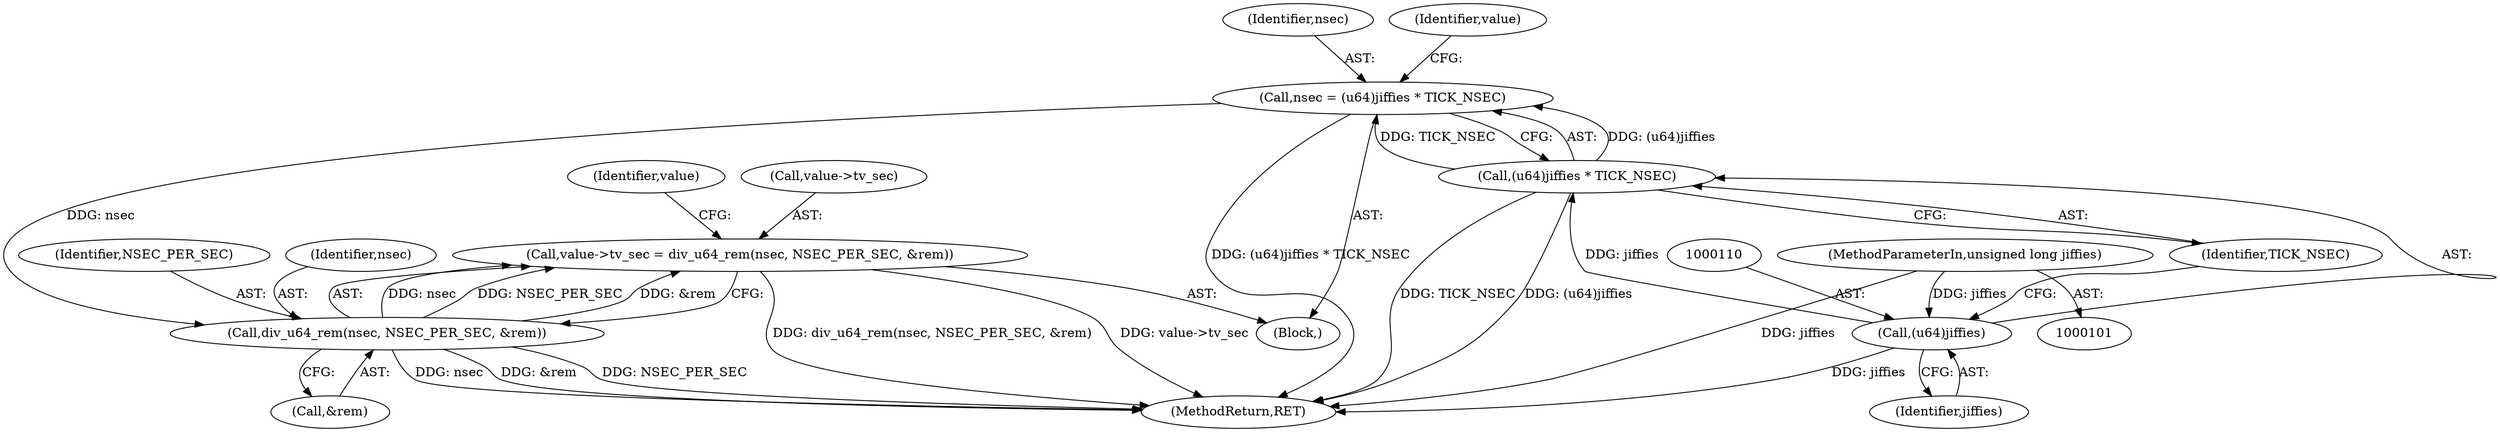 digraph "0_linux_f8bd2258e2d520dff28c855658bd24bdafb5102d@pointer" {
"1000114" [label="(Call,value->tv_sec = div_u64_rem(nsec, NSEC_PER_SEC, &rem))"];
"1000118" [label="(Call,div_u64_rem(nsec, NSEC_PER_SEC, &rem))"];
"1000106" [label="(Call,nsec = (u64)jiffies * TICK_NSEC)"];
"1000108" [label="(Call,(u64)jiffies * TICK_NSEC)"];
"1000109" [label="(Call,(u64)jiffies)"];
"1000102" [label="(MethodParameterIn,unsigned long jiffies)"];
"1000115" [label="(Call,value->tv_sec)"];
"1000104" [label="(Block,)"];
"1000114" [label="(Call,value->tv_sec = div_u64_rem(nsec, NSEC_PER_SEC, &rem))"];
"1000107" [label="(Identifier,nsec)"];
"1000109" [label="(Call,(u64)jiffies)"];
"1000125" [label="(Identifier,value)"];
"1000111" [label="(Identifier,jiffies)"];
"1000112" [label="(Identifier,TICK_NSEC)"];
"1000120" [label="(Identifier,NSEC_PER_SEC)"];
"1000106" [label="(Call,nsec = (u64)jiffies * TICK_NSEC)"];
"1000119" [label="(Identifier,nsec)"];
"1000118" [label="(Call,div_u64_rem(nsec, NSEC_PER_SEC, &rem))"];
"1000121" [label="(Call,&rem)"];
"1000102" [label="(MethodParameterIn,unsigned long jiffies)"];
"1000108" [label="(Call,(u64)jiffies * TICK_NSEC)"];
"1000116" [label="(Identifier,value)"];
"1000130" [label="(MethodReturn,RET)"];
"1000114" -> "1000104"  [label="AST: "];
"1000114" -> "1000118"  [label="CFG: "];
"1000115" -> "1000114"  [label="AST: "];
"1000118" -> "1000114"  [label="AST: "];
"1000125" -> "1000114"  [label="CFG: "];
"1000114" -> "1000130"  [label="DDG: div_u64_rem(nsec, NSEC_PER_SEC, &rem)"];
"1000114" -> "1000130"  [label="DDG: value->tv_sec"];
"1000118" -> "1000114"  [label="DDG: nsec"];
"1000118" -> "1000114"  [label="DDG: NSEC_PER_SEC"];
"1000118" -> "1000114"  [label="DDG: &rem"];
"1000118" -> "1000121"  [label="CFG: "];
"1000119" -> "1000118"  [label="AST: "];
"1000120" -> "1000118"  [label="AST: "];
"1000121" -> "1000118"  [label="AST: "];
"1000118" -> "1000130"  [label="DDG: NSEC_PER_SEC"];
"1000118" -> "1000130"  [label="DDG: nsec"];
"1000118" -> "1000130"  [label="DDG: &rem"];
"1000106" -> "1000118"  [label="DDG: nsec"];
"1000106" -> "1000104"  [label="AST: "];
"1000106" -> "1000108"  [label="CFG: "];
"1000107" -> "1000106"  [label="AST: "];
"1000108" -> "1000106"  [label="AST: "];
"1000116" -> "1000106"  [label="CFG: "];
"1000106" -> "1000130"  [label="DDG: (u64)jiffies * TICK_NSEC"];
"1000108" -> "1000106"  [label="DDG: (u64)jiffies"];
"1000108" -> "1000106"  [label="DDG: TICK_NSEC"];
"1000108" -> "1000112"  [label="CFG: "];
"1000109" -> "1000108"  [label="AST: "];
"1000112" -> "1000108"  [label="AST: "];
"1000108" -> "1000130"  [label="DDG: TICK_NSEC"];
"1000108" -> "1000130"  [label="DDG: (u64)jiffies"];
"1000109" -> "1000108"  [label="DDG: jiffies"];
"1000109" -> "1000111"  [label="CFG: "];
"1000110" -> "1000109"  [label="AST: "];
"1000111" -> "1000109"  [label="AST: "];
"1000112" -> "1000109"  [label="CFG: "];
"1000109" -> "1000130"  [label="DDG: jiffies"];
"1000102" -> "1000109"  [label="DDG: jiffies"];
"1000102" -> "1000101"  [label="AST: "];
"1000102" -> "1000130"  [label="DDG: jiffies"];
}
